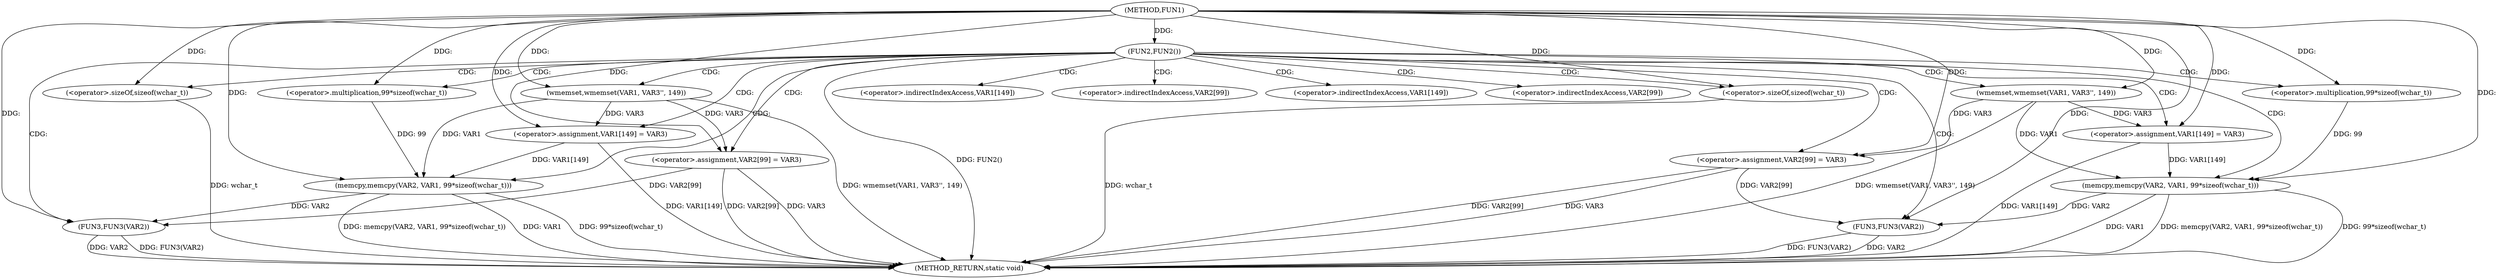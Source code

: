 digraph FUN1 {  
"1000100" [label = "(METHOD,FUN1)" ]
"1000159" [label = "(METHOD_RETURN,static void)" ]
"1000103" [label = "(FUN2,FUN2())" ]
"1000108" [label = "(wmemset,wmemset(VAR1, VAR3'', 149))" ]
"1000112" [label = "(<operator>.assignment,VAR1[149] = VAR3)" ]
"1000117" [label = "(memcpy,memcpy(VAR2, VAR1, 99*sizeof(wchar_t)))" ]
"1000120" [label = "(<operator>.multiplication,99*sizeof(wchar_t))" ]
"1000122" [label = "(<operator>.sizeOf,sizeof(wchar_t))" ]
"1000124" [label = "(<operator>.assignment,VAR2[99] = VAR3)" ]
"1000129" [label = "(FUN3,FUN3(VAR2))" ]
"1000136" [label = "(wmemset,wmemset(VAR1, VAR3'', 149))" ]
"1000140" [label = "(<operator>.assignment,VAR1[149] = VAR3)" ]
"1000145" [label = "(memcpy,memcpy(VAR2, VAR1, 99*sizeof(wchar_t)))" ]
"1000148" [label = "(<operator>.multiplication,99*sizeof(wchar_t))" ]
"1000150" [label = "(<operator>.sizeOf,sizeof(wchar_t))" ]
"1000152" [label = "(<operator>.assignment,VAR2[99] = VAR3)" ]
"1000157" [label = "(FUN3,FUN3(VAR2))" ]
"1000113" [label = "(<operator>.indirectIndexAccess,VAR1[149])" ]
"1000125" [label = "(<operator>.indirectIndexAccess,VAR2[99])" ]
"1000141" [label = "(<operator>.indirectIndexAccess,VAR1[149])" ]
"1000153" [label = "(<operator>.indirectIndexAccess,VAR2[99])" ]
  "1000117" -> "1000159"  [ label = "DDG: memcpy(VAR2, VAR1, 99*sizeof(wchar_t))"] 
  "1000129" -> "1000159"  [ label = "DDG: VAR2"] 
  "1000124" -> "1000159"  [ label = "DDG: VAR2[99]"] 
  "1000108" -> "1000159"  [ label = "DDG: wmemset(VAR1, VAR3'', 149)"] 
  "1000150" -> "1000159"  [ label = "DDG: wchar_t"] 
  "1000157" -> "1000159"  [ label = "DDG: FUN3(VAR2)"] 
  "1000145" -> "1000159"  [ label = "DDG: 99*sizeof(wchar_t)"] 
  "1000152" -> "1000159"  [ label = "DDG: VAR2[99]"] 
  "1000117" -> "1000159"  [ label = "DDG: VAR1"] 
  "1000145" -> "1000159"  [ label = "DDG: VAR1"] 
  "1000122" -> "1000159"  [ label = "DDG: wchar_t"] 
  "1000140" -> "1000159"  [ label = "DDG: VAR1[149]"] 
  "1000129" -> "1000159"  [ label = "DDG: FUN3(VAR2)"] 
  "1000157" -> "1000159"  [ label = "DDG: VAR2"] 
  "1000103" -> "1000159"  [ label = "DDG: FUN2()"] 
  "1000112" -> "1000159"  [ label = "DDG: VAR1[149]"] 
  "1000117" -> "1000159"  [ label = "DDG: 99*sizeof(wchar_t)"] 
  "1000136" -> "1000159"  [ label = "DDG: wmemset(VAR1, VAR3'', 149)"] 
  "1000145" -> "1000159"  [ label = "DDG: memcpy(VAR2, VAR1, 99*sizeof(wchar_t))"] 
  "1000124" -> "1000159"  [ label = "DDG: VAR3"] 
  "1000152" -> "1000159"  [ label = "DDG: VAR3"] 
  "1000100" -> "1000103"  [ label = "DDG: "] 
  "1000100" -> "1000108"  [ label = "DDG: "] 
  "1000108" -> "1000112"  [ label = "DDG: VAR3"] 
  "1000100" -> "1000112"  [ label = "DDG: "] 
  "1000100" -> "1000117"  [ label = "DDG: "] 
  "1000112" -> "1000117"  [ label = "DDG: VAR1[149]"] 
  "1000108" -> "1000117"  [ label = "DDG: VAR1"] 
  "1000120" -> "1000117"  [ label = "DDG: 99"] 
  "1000100" -> "1000120"  [ label = "DDG: "] 
  "1000100" -> "1000122"  [ label = "DDG: "] 
  "1000100" -> "1000124"  [ label = "DDG: "] 
  "1000108" -> "1000124"  [ label = "DDG: VAR3"] 
  "1000124" -> "1000129"  [ label = "DDG: VAR2[99]"] 
  "1000117" -> "1000129"  [ label = "DDG: VAR2"] 
  "1000100" -> "1000129"  [ label = "DDG: "] 
  "1000100" -> "1000136"  [ label = "DDG: "] 
  "1000136" -> "1000140"  [ label = "DDG: VAR3"] 
  "1000100" -> "1000140"  [ label = "DDG: "] 
  "1000100" -> "1000145"  [ label = "DDG: "] 
  "1000140" -> "1000145"  [ label = "DDG: VAR1[149]"] 
  "1000136" -> "1000145"  [ label = "DDG: VAR1"] 
  "1000148" -> "1000145"  [ label = "DDG: 99"] 
  "1000100" -> "1000148"  [ label = "DDG: "] 
  "1000100" -> "1000150"  [ label = "DDG: "] 
  "1000100" -> "1000152"  [ label = "DDG: "] 
  "1000136" -> "1000152"  [ label = "DDG: VAR3"] 
  "1000152" -> "1000157"  [ label = "DDG: VAR2[99]"] 
  "1000145" -> "1000157"  [ label = "DDG: VAR2"] 
  "1000100" -> "1000157"  [ label = "DDG: "] 
  "1000103" -> "1000112"  [ label = "CDG: "] 
  "1000103" -> "1000125"  [ label = "CDG: "] 
  "1000103" -> "1000153"  [ label = "CDG: "] 
  "1000103" -> "1000120"  [ label = "CDG: "] 
  "1000103" -> "1000117"  [ label = "CDG: "] 
  "1000103" -> "1000113"  [ label = "CDG: "] 
  "1000103" -> "1000141"  [ label = "CDG: "] 
  "1000103" -> "1000129"  [ label = "CDG: "] 
  "1000103" -> "1000124"  [ label = "CDG: "] 
  "1000103" -> "1000145"  [ label = "CDG: "] 
  "1000103" -> "1000108"  [ label = "CDG: "] 
  "1000103" -> "1000152"  [ label = "CDG: "] 
  "1000103" -> "1000150"  [ label = "CDG: "] 
  "1000103" -> "1000148"  [ label = "CDG: "] 
  "1000103" -> "1000136"  [ label = "CDG: "] 
  "1000103" -> "1000157"  [ label = "CDG: "] 
  "1000103" -> "1000140"  [ label = "CDG: "] 
  "1000103" -> "1000122"  [ label = "CDG: "] 
}
